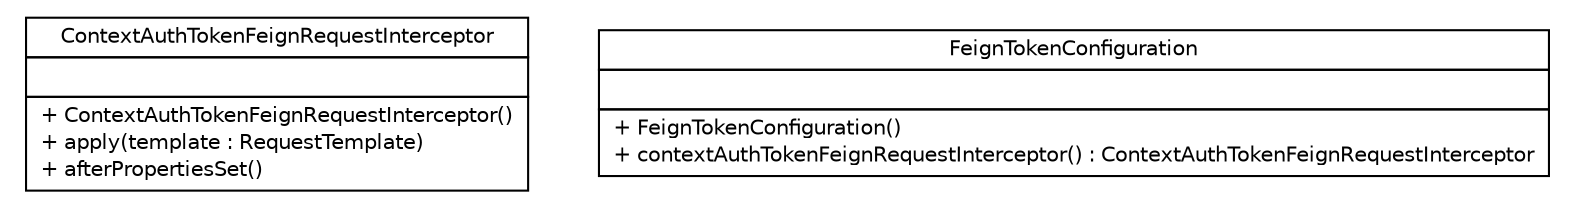 #!/usr/local/bin/dot
#
# Class diagram 
# Generated by UMLGraph version R5_6-24-gf6e263 (http://www.umlgraph.org/)
#

digraph G {
	edge [fontname="Helvetica",fontsize=10,labelfontname="Helvetica",labelfontsize=10];
	node [fontname="Helvetica",fontsize=10,shape=plaintext];
	nodesep=0.25;
	ranksep=0.5;
	// cn.home1.oss.lib.security.internal.feign.ContextAuthTokenFeignRequestInterceptor
	c601 [label=<<table title="cn.home1.oss.lib.security.internal.feign.ContextAuthTokenFeignRequestInterceptor" border="0" cellborder="1" cellspacing="0" cellpadding="2" port="p" href="./ContextAuthTokenFeignRequestInterceptor.html">
		<tr><td><table border="0" cellspacing="0" cellpadding="1">
<tr><td align="center" balign="center"> ContextAuthTokenFeignRequestInterceptor </td></tr>
		</table></td></tr>
		<tr><td><table border="0" cellspacing="0" cellpadding="1">
<tr><td align="left" balign="left">  </td></tr>
		</table></td></tr>
		<tr><td><table border="0" cellspacing="0" cellpadding="1">
<tr><td align="left" balign="left"> + ContextAuthTokenFeignRequestInterceptor() </td></tr>
<tr><td align="left" balign="left"> + apply(template : RequestTemplate) </td></tr>
<tr><td align="left" balign="left"> + afterPropertiesSet() </td></tr>
		</table></td></tr>
		</table>>, URL="./ContextAuthTokenFeignRequestInterceptor.html", fontname="Helvetica", fontcolor="black", fontsize=10.0];
	// cn.home1.oss.lib.security.internal.feign.FeignTokenConfiguration
	c602 [label=<<table title="cn.home1.oss.lib.security.internal.feign.FeignTokenConfiguration" border="0" cellborder="1" cellspacing="0" cellpadding="2" port="p" href="./FeignTokenConfiguration.html">
		<tr><td><table border="0" cellspacing="0" cellpadding="1">
<tr><td align="center" balign="center"> FeignTokenConfiguration </td></tr>
		</table></td></tr>
		<tr><td><table border="0" cellspacing="0" cellpadding="1">
<tr><td align="left" balign="left">  </td></tr>
		</table></td></tr>
		<tr><td><table border="0" cellspacing="0" cellpadding="1">
<tr><td align="left" balign="left"> + FeignTokenConfiguration() </td></tr>
<tr><td align="left" balign="left"> + contextAuthTokenFeignRequestInterceptor() : ContextAuthTokenFeignRequestInterceptor </td></tr>
		</table></td></tr>
		</table>>, URL="./FeignTokenConfiguration.html", fontname="Helvetica", fontcolor="black", fontsize=10.0];
}

